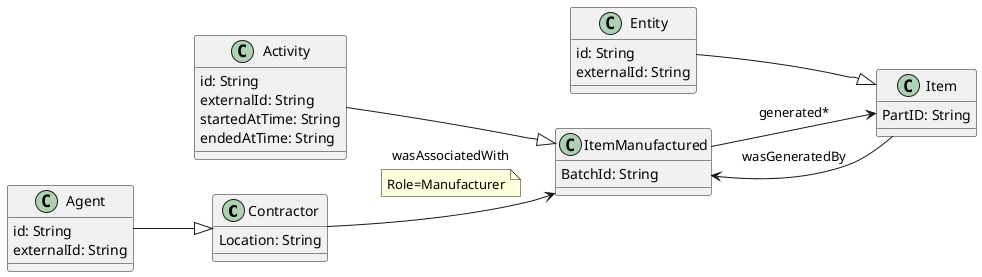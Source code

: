 @startuml

left to right direction

class Contractor
Contractor : Location: String

class Item
Item : PartID: String

class ItemManufactured
ItemManufactured : BatchId: String

class Agent
Agent : id: String
Agent : externalId: String

class Entity
Entity : id: String
Entity : externalId: String

class Activity
Activity : id: String
Activity : externalId: String
Activity : startedAtTime: String
Activity : endedAtTime: String

Contractor --> ItemManufactured : wasAssociatedWith
note on link: Role=Manufacturer

Item --> ItemManufactured : wasGeneratedBy
ItemManufactured --> Item : generated*

Agent --|> Contractor
Entity --|> Item
Activity --|> ItemManufactured

@enduml
